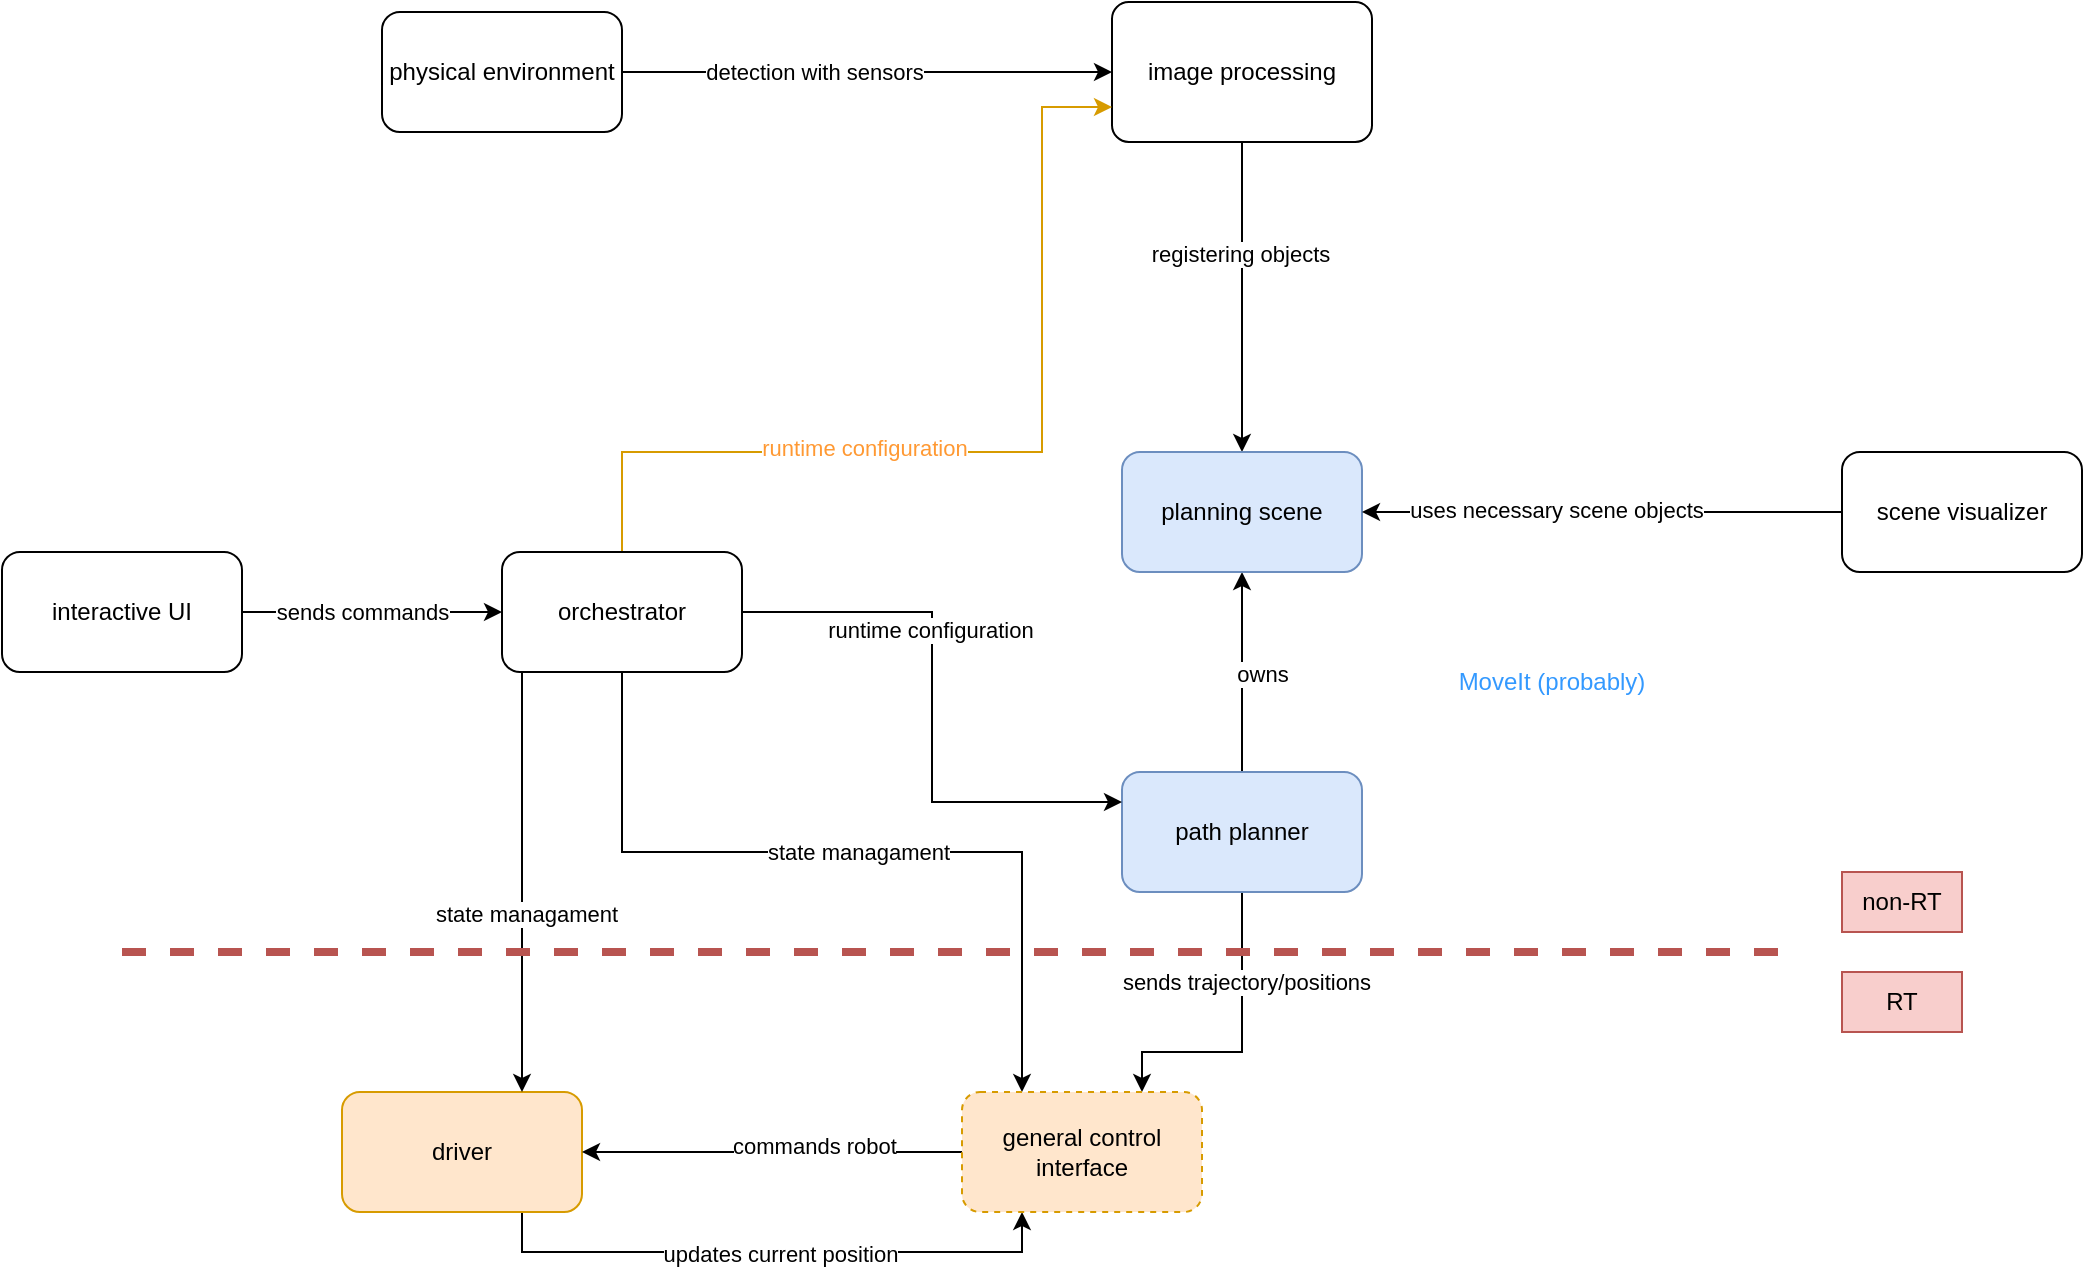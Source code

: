 <mxfile version="18.1.3" type="device" pages="2"><diagram id="Ur5KIAmLowO2MCIeCR-E" name="architectural overview"><mxGraphModel dx="1422" dy="762" grid="1" gridSize="10" guides="1" tooltips="1" connect="1" arrows="1" fold="1" page="1" pageScale="1" pageWidth="850" pageHeight="1100" math="0" shadow="0"><root><mxCell id="0"/><mxCell id="1" parent="0"/><mxCell id="cXd1slxTeqwsVzdlvwps-42" style="edgeStyle=orthogonalEdgeStyle;rounded=0;orthogonalLoop=1;jettySize=auto;html=1;fontColor=#FF9933;" parent="1" source="zuVbykhjF2bx8aUdP8pB-1" target="zuVbykhjF2bx8aUdP8pB-3" edge="1"><mxGeometry relative="1" as="geometry"/></mxCell><mxCell id="cXd1slxTeqwsVzdlvwps-43" value="&lt;font color=&quot;#000000&quot;&gt;detection with sensors&lt;/font&gt;" style="edgeLabel;html=1;align=center;verticalAlign=middle;resizable=0;points=[];fontColor=#FF9933;" parent="cXd1slxTeqwsVzdlvwps-42" vertex="1" connectable="0"><mxGeometry x="-0.216" relative="1" as="geometry"><mxPoint as="offset"/></mxGeometry></mxCell><mxCell id="zuVbykhjF2bx8aUdP8pB-1" value="physical environment" style="rounded=1;whiteSpace=wrap;html=1;" parent="1" vertex="1"><mxGeometry x="220" y="170" width="120" height="60" as="geometry"/></mxCell><mxCell id="cXd1slxTeqwsVzdlvwps-33" style="edgeStyle=orthogonalEdgeStyle;rounded=0;orthogonalLoop=1;jettySize=auto;html=1;entryX=0;entryY=0.5;entryDx=0;entryDy=0;" parent="1" source="zuVbykhjF2bx8aUdP8pB-2" target="zuVbykhjF2bx8aUdP8pB-6" edge="1"><mxGeometry relative="1" as="geometry"/></mxCell><mxCell id="cXd1slxTeqwsVzdlvwps-35" value="sends commands" style="edgeLabel;html=1;align=center;verticalAlign=middle;resizable=0;points=[];" parent="cXd1slxTeqwsVzdlvwps-33" vertex="1" connectable="0"><mxGeometry x="-0.267" relative="1" as="geometry"><mxPoint x="12" as="offset"/></mxGeometry></mxCell><mxCell id="zuVbykhjF2bx8aUdP8pB-2" value="interactive UI" style="rounded=1;whiteSpace=wrap;html=1;" parent="1" vertex="1"><mxGeometry x="30" y="440" width="120" height="60" as="geometry"/></mxCell><mxCell id="cXd1slxTeqwsVzdlvwps-44" style="edgeStyle=orthogonalEdgeStyle;rounded=0;orthogonalLoop=1;jettySize=auto;html=1;entryX=0.5;entryY=0;entryDx=0;entryDy=0;fontColor=#000000;" parent="1" source="zuVbykhjF2bx8aUdP8pB-3" target="cXd1slxTeqwsVzdlvwps-2" edge="1"><mxGeometry relative="1" as="geometry"/></mxCell><mxCell id="cXd1slxTeqwsVzdlvwps-45" value="registering objects" style="edgeLabel;html=1;align=center;verticalAlign=middle;resizable=0;points=[];fontColor=#000000;" parent="cXd1slxTeqwsVzdlvwps-44" vertex="1" connectable="0"><mxGeometry x="-0.277" y="-1" relative="1" as="geometry"><mxPoint as="offset"/></mxGeometry></mxCell><mxCell id="zuVbykhjF2bx8aUdP8pB-3" value="image processing" style="rounded=1;whiteSpace=wrap;html=1;arcSize=12;" parent="1" vertex="1"><mxGeometry x="585" y="165" width="130" height="70" as="geometry"/></mxCell><mxCell id="cXd1slxTeqwsVzdlvwps-27" style="edgeStyle=orthogonalEdgeStyle;rounded=0;orthogonalLoop=1;jettySize=auto;html=1;entryX=0.75;entryY=0;entryDx=0;entryDy=0;" parent="1" source="zuVbykhjF2bx8aUdP8pB-4" target="cXd1slxTeqwsVzdlvwps-17" edge="1"><mxGeometry relative="1" as="geometry"><Array as="points"><mxPoint x="650" y="690"/><mxPoint x="600" y="690"/></Array></mxGeometry></mxCell><mxCell id="cXd1slxTeqwsVzdlvwps-28" value="sends trajectory/positions" style="edgeLabel;html=1;align=center;verticalAlign=middle;resizable=0;points=[];" parent="cXd1slxTeqwsVzdlvwps-27" vertex="1" connectable="0"><mxGeometry x="-0.4" y="2" relative="1" as="geometry"><mxPoint as="offset"/></mxGeometry></mxCell><mxCell id="cXd1slxTeqwsVzdlvwps-31" style="edgeStyle=orthogonalEdgeStyle;rounded=0;orthogonalLoop=1;jettySize=auto;html=1;entryX=0.5;entryY=1;entryDx=0;entryDy=0;" parent="1" source="zuVbykhjF2bx8aUdP8pB-4" target="cXd1slxTeqwsVzdlvwps-2" edge="1"><mxGeometry relative="1" as="geometry"/></mxCell><mxCell id="cXd1slxTeqwsVzdlvwps-32" value="owns" style="edgeLabel;html=1;align=center;verticalAlign=middle;resizable=0;points=[];" parent="cXd1slxTeqwsVzdlvwps-31" vertex="1" connectable="0"><mxGeometry x="-0.02" y="-10" relative="1" as="geometry"><mxPoint as="offset"/></mxGeometry></mxCell><mxCell id="zuVbykhjF2bx8aUdP8pB-4" value="path planner" style="rounded=1;whiteSpace=wrap;html=1;fillColor=#dae8fc;strokeColor=#6c8ebf;" parent="1" vertex="1"><mxGeometry x="590" y="550" width="120" height="60" as="geometry"/></mxCell><mxCell id="cXd1slxTeqwsVzdlvwps-23" style="edgeStyle=orthogonalEdgeStyle;rounded=0;orthogonalLoop=1;jettySize=auto;html=1;exitX=0.75;exitY=1;exitDx=0;exitDy=0;entryX=0.25;entryY=1;entryDx=0;entryDy=0;" parent="1" source="zuVbykhjF2bx8aUdP8pB-5" target="cXd1slxTeqwsVzdlvwps-17" edge="1"><mxGeometry relative="1" as="geometry"/></mxCell><mxCell id="cXd1slxTeqwsVzdlvwps-24" value="updates current position" style="edgeLabel;html=1;align=center;verticalAlign=middle;resizable=0;points=[];" parent="cXd1slxTeqwsVzdlvwps-23" vertex="1" connectable="0"><mxGeometry x="0.238" y="-1" relative="1" as="geometry"><mxPoint x="-31" as="offset"/></mxGeometry></mxCell><mxCell id="zuVbykhjF2bx8aUdP8pB-5" value="driver" style="rounded=1;whiteSpace=wrap;html=1;fillColor=#ffe6cc;strokeColor=#d79b00;" parent="1" vertex="1"><mxGeometry x="200" y="710" width="120" height="60" as="geometry"/></mxCell><mxCell id="cXd1slxTeqwsVzdlvwps-25" style="edgeStyle=orthogonalEdgeStyle;rounded=0;orthogonalLoop=1;jettySize=auto;html=1;entryX=0.75;entryY=0;entryDx=0;entryDy=0;" parent="1" source="zuVbykhjF2bx8aUdP8pB-6" target="zuVbykhjF2bx8aUdP8pB-5" edge="1"><mxGeometry relative="1" as="geometry"><Array as="points"><mxPoint x="290" y="520"/><mxPoint x="290" y="520"/></Array></mxGeometry></mxCell><mxCell id="cXd1slxTeqwsVzdlvwps-26" value="state managament" style="edgeLabel;html=1;align=center;verticalAlign=middle;resizable=0;points=[];" parent="cXd1slxTeqwsVzdlvwps-25" vertex="1" connectable="0"><mxGeometry x="0.146" y="2" relative="1" as="geometry"><mxPoint as="offset"/></mxGeometry></mxCell><mxCell id="cXd1slxTeqwsVzdlvwps-36" style="edgeStyle=orthogonalEdgeStyle;rounded=0;orthogonalLoop=1;jettySize=auto;html=1;entryX=0.25;entryY=0;entryDx=0;entryDy=0;" parent="1" source="zuVbykhjF2bx8aUdP8pB-6" target="cXd1slxTeqwsVzdlvwps-17" edge="1"><mxGeometry relative="1" as="geometry"><Array as="points"><mxPoint x="340" y="590"/><mxPoint x="540" y="590"/></Array></mxGeometry></mxCell><mxCell id="cXd1slxTeqwsVzdlvwps-37" value="state managament" style="edgeLabel;html=1;align=center;verticalAlign=middle;resizable=0;points=[];" parent="cXd1slxTeqwsVzdlvwps-36" vertex="1" connectable="0"><mxGeometry x="0.015" relative="1" as="geometry"><mxPoint as="offset"/></mxGeometry></mxCell><mxCell id="cXd1slxTeqwsVzdlvwps-38" style="edgeStyle=orthogonalEdgeStyle;rounded=0;orthogonalLoop=1;jettySize=auto;html=1;entryX=0;entryY=0.25;entryDx=0;entryDy=0;" parent="1" source="zuVbykhjF2bx8aUdP8pB-6" target="zuVbykhjF2bx8aUdP8pB-4" edge="1"><mxGeometry relative="1" as="geometry"/></mxCell><mxCell id="cXd1slxTeqwsVzdlvwps-39" value="runtime configuration" style="edgeLabel;html=1;align=center;verticalAlign=middle;resizable=0;points=[];" parent="cXd1slxTeqwsVzdlvwps-38" vertex="1" connectable="0"><mxGeometry x="-0.27" y="-1" relative="1" as="geometry"><mxPoint as="offset"/></mxGeometry></mxCell><mxCell id="cXd1slxTeqwsVzdlvwps-40" style="edgeStyle=orthogonalEdgeStyle;rounded=0;orthogonalLoop=1;jettySize=auto;html=1;entryX=0;entryY=0.75;entryDx=0;entryDy=0;fontColor=#FF9933;fillColor=#ffe6cc;strokeColor=#d79b00;" parent="1" source="zuVbykhjF2bx8aUdP8pB-6" target="zuVbykhjF2bx8aUdP8pB-3" edge="1"><mxGeometry relative="1" as="geometry"><Array as="points"><mxPoint x="340" y="390"/><mxPoint x="550" y="390"/><mxPoint x="550" y="218"/></Array></mxGeometry></mxCell><mxCell id="cXd1slxTeqwsVzdlvwps-41" value="&lt;font color=&quot;#ff9933&quot;&gt;runtime configuration&lt;/font&gt;" style="edgeLabel;html=1;align=center;verticalAlign=middle;resizable=0;points=[];" parent="cXd1slxTeqwsVzdlvwps-40" vertex="1" connectable="0"><mxGeometry x="-0.268" y="2" relative="1" as="geometry"><mxPoint as="offset"/></mxGeometry></mxCell><mxCell id="zuVbykhjF2bx8aUdP8pB-6" value="orchestrator" style="rounded=1;whiteSpace=wrap;html=1;" parent="1" vertex="1"><mxGeometry x="280" y="440" width="120" height="60" as="geometry"/></mxCell><mxCell id="cXd1slxTeqwsVzdlvwps-2" value="planning scene" style="rounded=1;whiteSpace=wrap;html=1;fillColor=#dae8fc;strokeColor=#6c8ebf;" parent="1" vertex="1"><mxGeometry x="590" y="390" width="120" height="60" as="geometry"/></mxCell><mxCell id="cXd1slxTeqwsVzdlvwps-29" style="edgeStyle=orthogonalEdgeStyle;rounded=0;orthogonalLoop=1;jettySize=auto;html=1;" parent="1" source="cXd1slxTeqwsVzdlvwps-10" target="cXd1slxTeqwsVzdlvwps-2" edge="1"><mxGeometry relative="1" as="geometry"/></mxCell><mxCell id="cXd1slxTeqwsVzdlvwps-30" value="uses necessary scene objects" style="edgeLabel;html=1;align=center;verticalAlign=middle;resizable=0;points=[];" parent="cXd1slxTeqwsVzdlvwps-29" vertex="1" connectable="0"><mxGeometry x="0.192" y="-1" relative="1" as="geometry"><mxPoint as="offset"/></mxGeometry></mxCell><mxCell id="cXd1slxTeqwsVzdlvwps-10" value="scene visualizer" style="rounded=1;whiteSpace=wrap;html=1;" parent="1" vertex="1"><mxGeometry x="950" y="390" width="120" height="60" as="geometry"/></mxCell><mxCell id="cXd1slxTeqwsVzdlvwps-20" style="edgeStyle=orthogonalEdgeStyle;rounded=0;orthogonalLoop=1;jettySize=auto;html=1;" parent="1" source="cXd1slxTeqwsVzdlvwps-17" target="zuVbykhjF2bx8aUdP8pB-5" edge="1"><mxGeometry relative="1" as="geometry"><Array as="points"><mxPoint x="450" y="740"/><mxPoint x="450" y="740"/></Array></mxGeometry></mxCell><mxCell id="cXd1slxTeqwsVzdlvwps-21" value="commands robot" style="edgeLabel;html=1;align=center;verticalAlign=middle;resizable=0;points=[];" parent="cXd1slxTeqwsVzdlvwps-20" vertex="1" connectable="0"><mxGeometry x="-0.217" y="-3" relative="1" as="geometry"><mxPoint as="offset"/></mxGeometry></mxCell><mxCell id="cXd1slxTeqwsVzdlvwps-17" value="general control interface" style="rounded=1;whiteSpace=wrap;html=1;fillColor=#ffe6cc;strokeColor=#d79b00;dashed=1;" parent="1" vertex="1"><mxGeometry x="510" y="710" width="120" height="60" as="geometry"/></mxCell><mxCell id="aXahMnobV5lmXJ4dphxp-1" value="&lt;font color=&quot;#3399ff&quot;&gt;MoveIt (probably)&lt;/font&gt;" style="text;html=1;strokeColor=none;fillColor=none;align=center;verticalAlign=middle;whiteSpace=wrap;rounded=0;dashed=1;" parent="1" vertex="1"><mxGeometry x="750" y="490" width="110" height="30" as="geometry"/></mxCell><mxCell id="Gvyh9fCHNpHPySBTpiKF-1" value="" style="endArrow=none;dashed=1;html=1;rounded=0;fontColor=#3399FF;fillColor=#f8cecc;strokeColor=#b85450;strokeWidth=4;" parent="1" edge="1"><mxGeometry width="50" height="50" relative="1" as="geometry"><mxPoint x="90" y="640" as="sourcePoint"/><mxPoint x="930" y="640" as="targetPoint"/></mxGeometry></mxCell><mxCell id="HdbWDAV7KTWykGx4eeCK-1" value="non-RT" style="text;html=1;strokeColor=#b85450;fillColor=#f8cecc;align=center;verticalAlign=middle;whiteSpace=wrap;rounded=0;" vertex="1" parent="1"><mxGeometry x="950" y="600" width="60" height="30" as="geometry"/></mxCell><mxCell id="HdbWDAV7KTWykGx4eeCK-2" value="RT" style="text;html=1;strokeColor=#b85450;fillColor=#f8cecc;align=center;verticalAlign=middle;whiteSpace=wrap;rounded=0;" vertex="1" parent="1"><mxGeometry x="950" y="650" width="60" height="30" as="geometry"/></mxCell></root></mxGraphModel></diagram><diagram id="bbBwzUKokB7HsPf8g7Md" name="driver-controller-architecture"><mxGraphModel dx="1422" dy="762" grid="1" gridSize="10" guides="1" tooltips="1" connect="1" arrows="1" fold="1" page="1" pageScale="1" pageWidth="850" pageHeight="1100" math="0" shadow="0"><root><mxCell id="0"/><mxCell id="1" parent="0"/><mxCell id="REbOeTxrL-e6yo3gUzH4-1" style="edgeStyle=orthogonalEdgeStyle;rounded=0;orthogonalLoop=1;jettySize=auto;html=1;exitX=0.75;exitY=1;exitDx=0;exitDy=0;entryX=0.25;entryY=1;entryDx=0;entryDy=0;" parent="1" source="REbOeTxrL-e6yo3gUzH4-3" target="REbOeTxrL-e6yo3gUzH4-6" edge="1"><mxGeometry relative="1" as="geometry"/></mxCell><mxCell id="REbOeTxrL-e6yo3gUzH4-2" value="updates current position" style="edgeLabel;html=1;align=center;verticalAlign=middle;resizable=0;points=[];" parent="REbOeTxrL-e6yo3gUzH4-1" vertex="1" connectable="0"><mxGeometry x="0.238" y="-1" relative="1" as="geometry"><mxPoint x="-31" as="offset"/></mxGeometry></mxCell><mxCell id="REbOeTxrL-e6yo3gUzH4-3" value="driver" style="rounded=1;whiteSpace=wrap;html=1;" parent="1" vertex="1"><mxGeometry x="210" y="130" width="120" height="60" as="geometry"/></mxCell><mxCell id="REbOeTxrL-e6yo3gUzH4-4" style="edgeStyle=orthogonalEdgeStyle;rounded=0;orthogonalLoop=1;jettySize=auto;html=1;" parent="1" source="REbOeTxrL-e6yo3gUzH4-6" target="REbOeTxrL-e6yo3gUzH4-3" edge="1"><mxGeometry relative="1" as="geometry"><Array as="points"><mxPoint x="460" y="160"/><mxPoint x="460" y="160"/></Array></mxGeometry></mxCell><mxCell id="REbOeTxrL-e6yo3gUzH4-5" value="commands robot" style="edgeLabel;html=1;align=center;verticalAlign=middle;resizable=0;points=[];" parent="REbOeTxrL-e6yo3gUzH4-4" vertex="1" connectable="0"><mxGeometry x="-0.217" y="-3" relative="1" as="geometry"><mxPoint as="offset"/></mxGeometry></mxCell><mxCell id="REbOeTxrL-e6yo3gUzH4-6" value="general control interface" style="rounded=1;whiteSpace=wrap;html=1;" parent="1" vertex="1"><mxGeometry x="520" y="130" width="120" height="60" as="geometry"/></mxCell><mxCell id="UDjNi5Ie2498rCnJEy4s-2" value="&lt;h1&gt;Issues&lt;/h1&gt;&lt;p&gt;&lt;/p&gt;&lt;ul&gt;&lt;li&gt;synchronization of parameters between driver and GECI necessary BUT driver specific in many cases (server - client)&lt;/li&gt;&lt;ul&gt;&lt;li&gt;FRI:send_period, recieve_multiplier&lt;/li&gt;&lt;li&gt;RSI: ???&lt;/li&gt;&lt;li&gt;are there any common parts?&lt;/li&gt;&lt;ul&gt;&lt;li&gt;if so, common base class could be used&lt;/li&gt;&lt;/ul&gt;&lt;li&gt;OR should we use a common IF which creates all servers?&lt;/li&gt;&lt;ul&gt;&lt;li&gt;overhead?&lt;/li&gt;&lt;/ul&gt;&lt;li&gt;OR RSI might need only a one-time config in the beginning&lt;/li&gt;&lt;/ul&gt;&lt;li&gt;MoveIt2 integration of GECI&lt;/li&gt;&lt;li&gt;as for now 7 axis as constant&lt;/li&gt;&lt;li&gt;velocity limit can be set from param:&lt;/li&gt;&lt;ul&gt;&lt;li&gt;should get it from config file&lt;/li&gt;&lt;li&gt;and have an override as param&lt;/li&gt;&lt;/ul&gt;&lt;li&gt;joint limits can be set from param:&lt;/li&gt;&lt;ul&gt;&lt;li&gt;should be a constant&lt;/li&gt;&lt;li&gt;redundant here because the planner should use this and give a valid path already&lt;/li&gt;&lt;/ul&gt;&lt;/ul&gt;&lt;p&gt;&lt;/p&gt;" style="text;html=1;strokeColor=none;fillColor=none;spacing=5;spacingTop=-20;whiteSpace=wrap;overflow=hidden;rounded=0;fontColor=#000000;" parent="1" vertex="1"><mxGeometry x="160" y="250" width="580" height="320" as="geometry"/></mxCell><mxCell id="e24VdVQFroxsWZOqIZ80-1" value="&lt;h1&gt;What do we need in a driver?&lt;/h1&gt;&lt;p&gt;&lt;/p&gt;&lt;ul&gt;&lt;li&gt;TODO: get to know RSI better&lt;/li&gt;&lt;li&gt;two-way communication needed&lt;/li&gt;&lt;ul&gt;&lt;li&gt;receives target joint pos for next iteration&lt;/li&gt;&lt;li&gt;updates and sends current position&lt;/li&gt;&lt;/ul&gt;&lt;li&gt;possible extension, if RSI is capable of more things&lt;/li&gt;&lt;/ul&gt;&lt;br&gt;&lt;p&gt;&lt;/p&gt;" style="text;html=1;strokeColor=none;fillColor=none;spacing=5;spacingTop=-20;whiteSpace=wrap;overflow=hidden;rounded=0;fontColor=#000000;" parent="1" vertex="1"><mxGeometry x="160" y="560" width="580" height="130" as="geometry"/></mxCell><mxCell id="CLsk2qkVo7IGF9ziH5NE-1" value="&lt;b&gt;GECI: what type of msgs should it get? TODO check whether planned path before controller already contains timestamps/velocities or not&lt;br&gt;&lt;/b&gt;" style="text;html=1;align=center;verticalAlign=middle;resizable=0;points=[];autosize=1;strokeColor=none;fillColor=none;fontColor=#000000;" parent="1" vertex="1"><mxGeometry x="30" y="700" width="800" height="20" as="geometry"/></mxCell></root></mxGraphModel></diagram></mxfile>